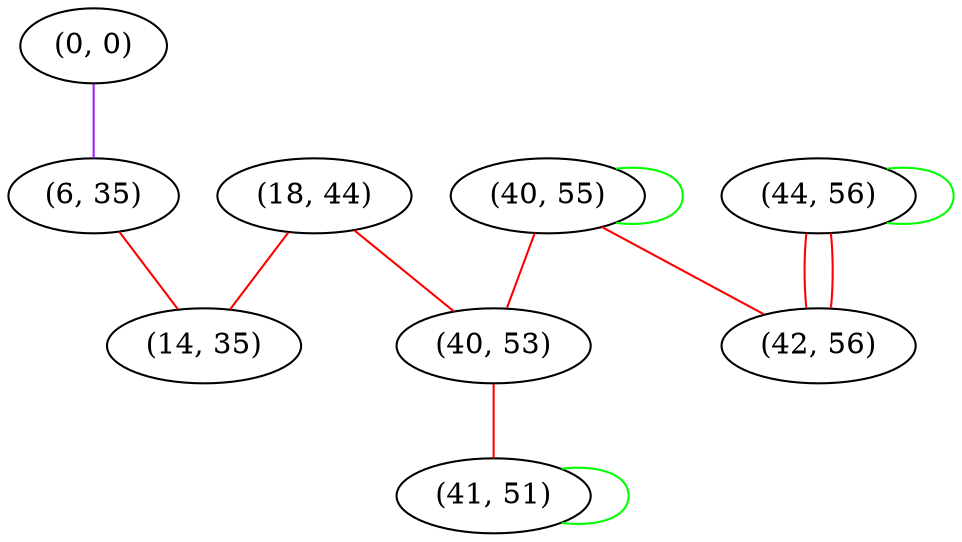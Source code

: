 graph "" {
"(0, 0)";
"(18, 44)";
"(40, 55)";
"(40, 53)";
"(44, 56)";
"(6, 35)";
"(42, 56)";
"(14, 35)";
"(41, 51)";
"(0, 0)" -- "(6, 35)"  [color=purple, key=0, weight=4];
"(18, 44)" -- "(14, 35)"  [color=red, key=0, weight=1];
"(18, 44)" -- "(40, 53)"  [color=red, key=0, weight=1];
"(40, 55)" -- "(42, 56)"  [color=red, key=0, weight=1];
"(40, 55)" -- "(40, 53)"  [color=red, key=0, weight=1];
"(40, 55)" -- "(40, 55)"  [color=green, key=0, weight=2];
"(40, 53)" -- "(41, 51)"  [color=red, key=0, weight=1];
"(44, 56)" -- "(42, 56)"  [color=red, key=0, weight=1];
"(44, 56)" -- "(42, 56)"  [color=red, key=1, weight=1];
"(44, 56)" -- "(44, 56)"  [color=green, key=0, weight=2];
"(6, 35)" -- "(14, 35)"  [color=red, key=0, weight=1];
"(41, 51)" -- "(41, 51)"  [color=green, key=0, weight=2];
}
